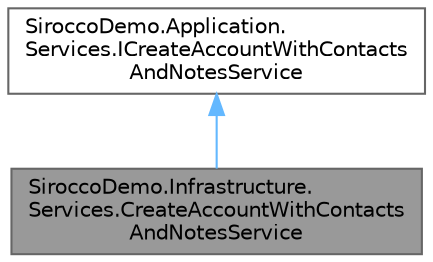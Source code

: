 digraph "SiroccoDemo.Infrastructure.Services.CreateAccountWithContactsAndNotesService"
{
 // LATEX_PDF_SIZE
  bgcolor="transparent";
  edge [fontname=Helvetica,fontsize=10,labelfontname=Helvetica,labelfontsize=10];
  node [fontname=Helvetica,fontsize=10,shape=box,height=0.2,width=0.4];
  Node1 [id="Node000001",label="SiroccoDemo.Infrastructure.\lServices.CreateAccountWithContacts\lAndNotesService",height=0.2,width=0.4,color="gray40", fillcolor="grey60", style="filled", fontcolor="black",tooltip=" "];
  Node2 -> Node1 [id="edge1_Node000001_Node000002",dir="back",color="steelblue1",style="solid",tooltip=" "];
  Node2 [id="Node000002",label="SiroccoDemo.Application.\lServices.ICreateAccountWithContacts\lAndNotesService",height=0.2,width=0.4,color="gray40", fillcolor="white", style="filled",URL="$interface_sirocco_demo_1_1_application_1_1_services_1_1_i_create_account_with_contacts_and_notes_service.html",tooltip=" "];
}
